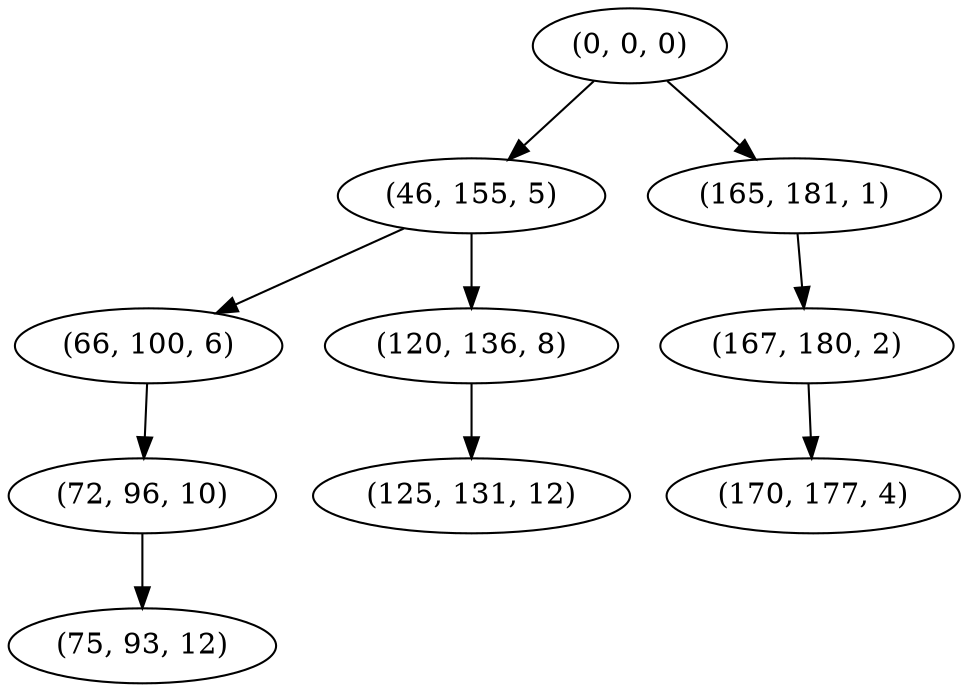 digraph tree {
    "(0, 0, 0)";
    "(46, 155, 5)";
    "(66, 100, 6)";
    "(72, 96, 10)";
    "(75, 93, 12)";
    "(120, 136, 8)";
    "(125, 131, 12)";
    "(165, 181, 1)";
    "(167, 180, 2)";
    "(170, 177, 4)";
    "(0, 0, 0)" -> "(46, 155, 5)";
    "(0, 0, 0)" -> "(165, 181, 1)";
    "(46, 155, 5)" -> "(66, 100, 6)";
    "(46, 155, 5)" -> "(120, 136, 8)";
    "(66, 100, 6)" -> "(72, 96, 10)";
    "(72, 96, 10)" -> "(75, 93, 12)";
    "(120, 136, 8)" -> "(125, 131, 12)";
    "(165, 181, 1)" -> "(167, 180, 2)";
    "(167, 180, 2)" -> "(170, 177, 4)";
}
